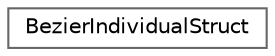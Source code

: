 digraph "Graphical Class Hierarchy"
{
 // LATEX_PDF_SIZE
  bgcolor="transparent";
  edge [fontname=Helvetica,fontsize=10,labelfontname=Helvetica,labelfontsize=10];
  node [fontname=Helvetica,fontsize=10,shape=box,height=0.2,width=0.4];
  rankdir="LR";
  Node0 [id="Node000000",label="BezierIndividualStruct",height=0.2,width=0.4,color="grey40", fillcolor="white", style="filled",URL="$struct_bezier_individual_struct.html",tooltip="Bezier individual struct designed to be used inside of Unity jobs."];
}
